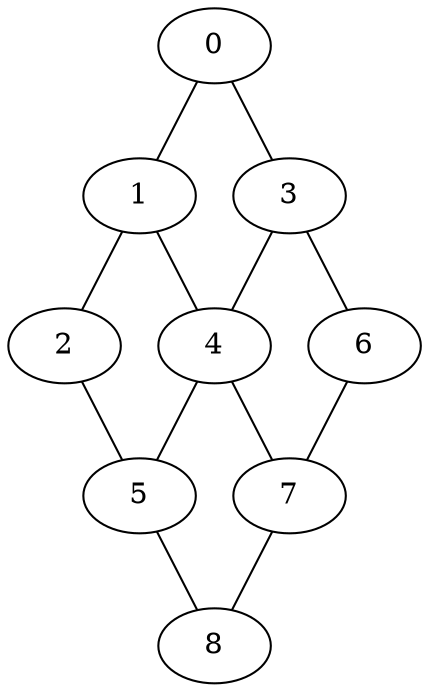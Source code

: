 graph G {
  0;
  1;
  2;
  3;
  4;
  5;
  6;
  7;
  8;
   0 -- 3;
   0 -- 1;
   1 -- 4;
   1 -- 2;
   2 -- 5;
   3 -- 6;
   3 -- 4;
   4 -- 7;
   4 -- 5;
   5 -- 8;
   6 -- 7;
   7 -- 8;
}
